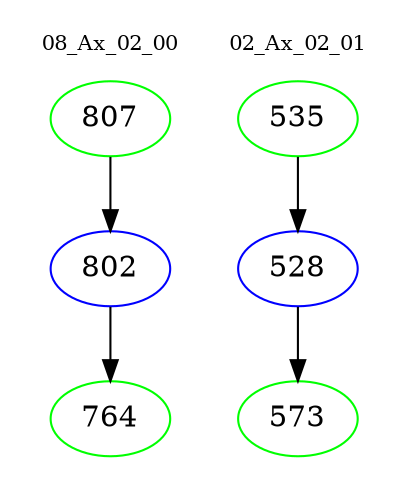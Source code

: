 digraph{
subgraph cluster_0 {
color = white
label = "08_Ax_02_00";
fontsize=10;
T0_807 [label="807", color="green"]
T0_807 -> T0_802 [color="black"]
T0_802 [label="802", color="blue"]
T0_802 -> T0_764 [color="black"]
T0_764 [label="764", color="green"]
}
subgraph cluster_1 {
color = white
label = "02_Ax_02_01";
fontsize=10;
T1_535 [label="535", color="green"]
T1_535 -> T1_528 [color="black"]
T1_528 [label="528", color="blue"]
T1_528 -> T1_573 [color="black"]
T1_573 [label="573", color="green"]
}
}
